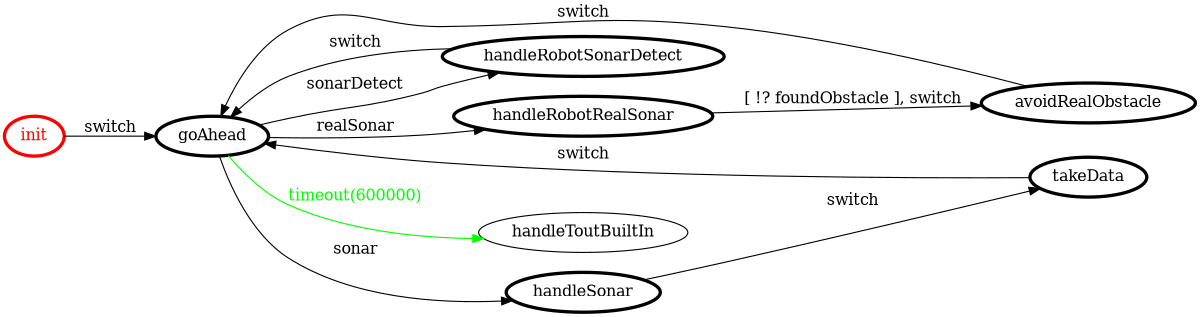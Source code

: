 /*
*
* A GraphViz DOT FSM description 
* Please use a GraphViz visualizer (like http://www.webgraphviz.com)
*  
*/

digraph finite_state_machine {
	rankdir=LR
	size="8,5"
	
	init [ color = red ][ fontcolor = red ][ penwidth = 3 ]
	avoidRealObstacle [ color = black ][ fontcolor = black ][ penwidth = 3 ]
	handleSonar [ color = black ][ fontcolor = black ][ penwidth = 3 ]
	handleRobotSonarDetect [ color = black ][ fontcolor = black ][ penwidth = 3 ]
	goAhead [ color = black ][ fontcolor = black ][ penwidth = 3 ]
	takeData [ color = black ][ fontcolor = black ][ penwidth = 3 ]
	handleRobotRealSonar [ color = black ][ fontcolor = black ][ penwidth = 3 ]
	
	init -> goAhead [ label = "switch" ][ color = black ][ fontcolor = black ]
	goAhead -> handleRobotRealSonar [ label = "realSonar" ][ color = black ][ fontcolor = black ]
	handleRobotRealSonar -> avoidRealObstacle [ label = "[ !? foundObstacle ], switch" ][ color = black ][ fontcolor = black ]
	goAhead -> handleRobotSonarDetect [ label = "sonarDetect" ][ color = black ][ fontcolor = black ]
	goAhead -> handleSonar [ label = "sonar" ][ color = black ][ fontcolor = black ]
	avoidRealObstacle -> goAhead [ label = "switch" ][ color = black ][ fontcolor = black ]
	goAhead -> handleToutBuiltIn [ label = "timeout(600000)" ][ color = green ][ fontcolor = green ]
	handleSonar -> takeData [ label = "switch" ][ color = black ][ fontcolor = black ]
	handleRobotSonarDetect -> goAhead [ label = "switch" ][ color = black ][ fontcolor = black ]
	takeData -> goAhead [ label = "switch" ][ color = black ][ fontcolor = black ]
}
